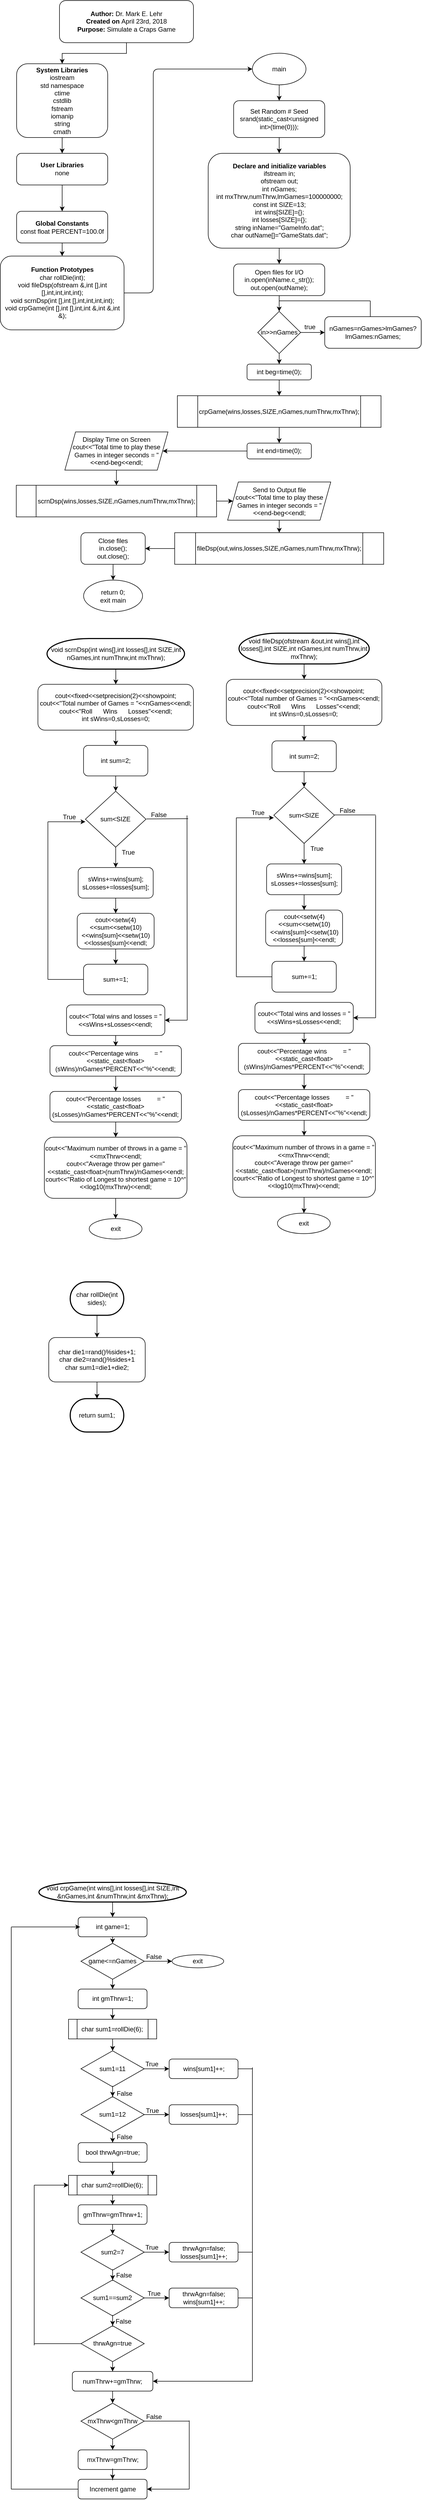 <mxfile version="14.5.3" type="device"><diagram id="C5RBs43oDa-KdzZeNtuy" name="Page-1"><mxGraphModel dx="1278" dy="580" grid="1" gridSize="10" guides="1" tooltips="1" connect="1" arrows="1" fold="1" page="1" pageScale="1" pageWidth="827" pageHeight="1169" math="0" shadow="0"><root><mxCell id="WIyWlLk6GJQsqaUBKTNV-0"/><mxCell id="WIyWlLk6GJQsqaUBKTNV-1" parent="WIyWlLk6GJQsqaUBKTNV-0"/><mxCell id="byQmDgRyTn9iCLRSrHQv-144" value="" style="group" vertex="1" connectable="0" parent="WIyWlLk6GJQsqaUBKTNV-1"><mxGeometry x="9.5" y="10" width="785.5" height="1140" as="geometry"/></mxCell><mxCell id="A4RTOoCLaP5nwwJ5r5Nx-14" value="&lt;b&gt;Author:&lt;/b&gt;&amp;nbsp;Dr. Mark E. Lehr&lt;br&gt;&lt;b&gt;Created on&lt;/b&gt;&amp;nbsp;April 23rd, 2018&lt;br&gt;&lt;b&gt;Purpose:&lt;/b&gt;&amp;nbsp;Simulate a Craps Game" style="rounded=1;whiteSpace=wrap;html=1;" parent="byQmDgRyTn9iCLRSrHQv-144" vertex="1"><mxGeometry x="110.5" width="250" height="78.621" as="geometry"/></mxCell><mxCell id="A4RTOoCLaP5nwwJ5r5Nx-15" value="&lt;b&gt;System Libraries&lt;/b&gt;&lt;br&gt;iostream&lt;br&gt;std namespace&lt;br&gt;ctime&lt;br&gt;cstdlib&lt;br&gt;fstream&lt;br&gt;iomanip&lt;br&gt;string&lt;br&gt;cmath" style="rounded=1;whiteSpace=wrap;html=1;" parent="byQmDgRyTn9iCLRSrHQv-144" vertex="1"><mxGeometry x="30.5" y="117.931" width="170" height="137.586" as="geometry"/></mxCell><mxCell id="A4RTOoCLaP5nwwJ5r5Nx-16" value="" style="edgeStyle=orthogonalEdgeStyle;rounded=0;orthogonalLoop=1;jettySize=auto;html=1;" parent="byQmDgRyTn9iCLRSrHQv-144" source="A4RTOoCLaP5nwwJ5r5Nx-14" target="A4RTOoCLaP5nwwJ5r5Nx-15" edge="1"><mxGeometry relative="1" as="geometry"/></mxCell><mxCell id="A4RTOoCLaP5nwwJ5r5Nx-18" value="&lt;b&gt;User Libraries&lt;/b&gt;&lt;br&gt;none" style="rounded=1;whiteSpace=wrap;html=1;" parent="byQmDgRyTn9iCLRSrHQv-144" vertex="1"><mxGeometry x="30.5" y="285" width="170" height="58.966" as="geometry"/></mxCell><mxCell id="A4RTOoCLaP5nwwJ5r5Nx-19" value="" style="edgeStyle=orthogonalEdgeStyle;rounded=0;orthogonalLoop=1;jettySize=auto;html=1;" parent="byQmDgRyTn9iCLRSrHQv-144" source="A4RTOoCLaP5nwwJ5r5Nx-15" target="A4RTOoCLaP5nwwJ5r5Nx-18" edge="1"><mxGeometry relative="1" as="geometry"/></mxCell><mxCell id="A4RTOoCLaP5nwwJ5r5Nx-20" value="&lt;b&gt;Global Constants&lt;/b&gt;&lt;br&gt;const float PERCENT=100.0f" style="rounded=1;whiteSpace=wrap;html=1;" parent="byQmDgRyTn9iCLRSrHQv-144" vertex="1"><mxGeometry x="30.5" y="393.103" width="170" height="58.966" as="geometry"/></mxCell><mxCell id="byQmDgRyTn9iCLRSrHQv-3" value="" style="edgeStyle=orthogonalEdgeStyle;rounded=0;orthogonalLoop=1;jettySize=auto;html=1;" edge="1" parent="byQmDgRyTn9iCLRSrHQv-144" source="A4RTOoCLaP5nwwJ5r5Nx-18" target="A4RTOoCLaP5nwwJ5r5Nx-20"><mxGeometry relative="1" as="geometry"/></mxCell><mxCell id="A4RTOoCLaP5nwwJ5r5Nx-22" value="&lt;b&gt;Function Prototypes&lt;/b&gt;&lt;br&gt;char rollDie(int);&lt;br&gt;void fileDsp(ofstream &amp;amp;,int [],int [],int,int,int,int);&lt;br&gt;void scrnDsp(int [],int [],int,int,int,int);&lt;br&gt;void crpGame(int [],int [],int,int &amp;amp;,int &amp;amp;,int &amp;amp;);" style="rounded=1;whiteSpace=wrap;html=1;" parent="byQmDgRyTn9iCLRSrHQv-144" vertex="1"><mxGeometry y="476.638" width="231" height="137.586" as="geometry"/></mxCell><mxCell id="A4RTOoCLaP5nwwJ5r5Nx-23" value="" style="edgeStyle=orthogonalEdgeStyle;rounded=0;orthogonalLoop=1;jettySize=auto;html=1;" parent="byQmDgRyTn9iCLRSrHQv-144" source="A4RTOoCLaP5nwwJ5r5Nx-20" target="A4RTOoCLaP5nwwJ5r5Nx-22" edge="1"><mxGeometry relative="1" as="geometry"/></mxCell><mxCell id="A4RTOoCLaP5nwwJ5r5Nx-24" value="main" style="ellipse;whiteSpace=wrap;html=1;" parent="byQmDgRyTn9iCLRSrHQv-144" vertex="1"><mxGeometry x="470.5" y="98.276" width="100" height="58.966" as="geometry"/></mxCell><mxCell id="A4RTOoCLaP5nwwJ5r5Nx-27" value="" style="edgeStyle=elbowEdgeStyle;elbow=horizontal;endArrow=classic;html=1;exitX=1;exitY=0.5;exitDx=0;exitDy=0;" parent="byQmDgRyTn9iCLRSrHQv-144" source="A4RTOoCLaP5nwwJ5r5Nx-22" edge="1"><mxGeometry width="50" height="50" relative="1" as="geometry"><mxPoint x="250.5" y="550.345" as="sourcePoint"/><mxPoint x="470.5" y="127.759" as="targetPoint"/><Array as="points"><mxPoint x="285.5" y="127.759"/></Array></mxGeometry></mxCell><mxCell id="A4RTOoCLaP5nwwJ5r5Nx-28" value="&lt;b&gt;Declare and initialize variables&lt;br&gt;&lt;/b&gt;ifstream in;&lt;br&gt;ofstream out;&lt;br&gt;int nGames;&lt;br&gt;int mxThrw,numThrw,lmGames=100000000;&lt;br&gt;const int SIZE=13;&lt;br&gt;int wins[SIZE]={};&lt;br&gt;int losses[SIZE]={};&lt;br&gt;string inName=&quot;GameInfo.dat&quot;;&lt;br&gt;char outName[]=&quot;GameStats.dat&quot;;" style="rounded=1;whiteSpace=wrap;html=1;" parent="byQmDgRyTn9iCLRSrHQv-144" vertex="1"><mxGeometry x="388" y="285" width="265" height="176.897" as="geometry"/></mxCell><mxCell id="byQmDgRyTn9iCLRSrHQv-2" value="" style="edgeStyle=orthogonalEdgeStyle;rounded=0;orthogonalLoop=1;jettySize=auto;html=1;" edge="1" parent="byQmDgRyTn9iCLRSrHQv-144" source="byQmDgRyTn9iCLRSrHQv-0" target="A4RTOoCLaP5nwwJ5r5Nx-28"><mxGeometry relative="1" as="geometry"/></mxCell><mxCell id="byQmDgRyTn9iCLRSrHQv-0" value="Set Random # Seed&lt;br&gt;srand(static_cast&amp;lt;unsigned int&amp;gt;(time(0)));" style="rounded=1;whiteSpace=wrap;html=1;" vertex="1" parent="byQmDgRyTn9iCLRSrHQv-144"><mxGeometry x="435.5" y="186.724" width="170" height="68.793" as="geometry"/></mxCell><mxCell id="byQmDgRyTn9iCLRSrHQv-1" value="" style="edgeStyle=orthogonalEdgeStyle;rounded=0;orthogonalLoop=1;jettySize=auto;html=1;" edge="1" parent="byQmDgRyTn9iCLRSrHQv-144" source="A4RTOoCLaP5nwwJ5r5Nx-24" target="byQmDgRyTn9iCLRSrHQv-0"><mxGeometry relative="1" as="geometry"/></mxCell><mxCell id="byQmDgRyTn9iCLRSrHQv-4" value="Open files for I/O&lt;br&gt;in.open(inName.c_str());&lt;br&gt;out.open(outName);" style="rounded=1;whiteSpace=wrap;html=1;" vertex="1" parent="byQmDgRyTn9iCLRSrHQv-144"><mxGeometry x="435.5" y="491.379" width="170" height="58.966" as="geometry"/></mxCell><mxCell id="byQmDgRyTn9iCLRSrHQv-5" value="" style="edgeStyle=orthogonalEdgeStyle;rounded=0;orthogonalLoop=1;jettySize=auto;html=1;" edge="1" parent="byQmDgRyTn9iCLRSrHQv-144" source="A4RTOoCLaP5nwwJ5r5Nx-28" target="byQmDgRyTn9iCLRSrHQv-4"><mxGeometry relative="1" as="geometry"/></mxCell><mxCell id="byQmDgRyTn9iCLRSrHQv-6" value="in&amp;gt;&amp;gt;nGames" style="rhombus;whiteSpace=wrap;html=1;" vertex="1" parent="byQmDgRyTn9iCLRSrHQv-144"><mxGeometry x="480.5" y="579.828" width="80" height="78.621" as="geometry"/></mxCell><mxCell id="byQmDgRyTn9iCLRSrHQv-11" value="" style="edgeStyle=orthogonalEdgeStyle;rounded=0;orthogonalLoop=1;jettySize=auto;html=1;entryX=0.5;entryY=0;entryDx=0;entryDy=0;" edge="1" parent="byQmDgRyTn9iCLRSrHQv-144" source="byQmDgRyTn9iCLRSrHQv-4" target="byQmDgRyTn9iCLRSrHQv-6"><mxGeometry relative="1" as="geometry"/></mxCell><mxCell id="byQmDgRyTn9iCLRSrHQv-7" value="nGames=nGames&amp;gt;lmGames?lmGames:nGames;" style="rounded=1;whiteSpace=wrap;html=1;" vertex="1" parent="byQmDgRyTn9iCLRSrHQv-144"><mxGeometry x="605.5" y="589.655" width="180" height="58.966" as="geometry"/></mxCell><mxCell id="byQmDgRyTn9iCLRSrHQv-8" value="" style="edgeStyle=orthogonalEdgeStyle;rounded=0;orthogonalLoop=1;jettySize=auto;html=1;" edge="1" parent="byQmDgRyTn9iCLRSrHQv-144" source="byQmDgRyTn9iCLRSrHQv-6" target="byQmDgRyTn9iCLRSrHQv-7"><mxGeometry relative="1" as="geometry"/></mxCell><mxCell id="byQmDgRyTn9iCLRSrHQv-9" value="true" style="text;html=1;align=center;verticalAlign=middle;resizable=0;points=[];autosize=1;" vertex="1" parent="byQmDgRyTn9iCLRSrHQv-144"><mxGeometry x="557.5" y="599.483" width="40" height="20" as="geometry"/></mxCell><mxCell id="byQmDgRyTn9iCLRSrHQv-17" value="" style="endArrow=none;html=1;" edge="1" parent="byQmDgRyTn9iCLRSrHQv-144"><mxGeometry width="50" height="50" relative="1" as="geometry"><mxPoint x="690.5" y="589.655" as="sourcePoint"/><mxPoint x="690.5" y="560.172" as="targetPoint"/></mxGeometry></mxCell><mxCell id="byQmDgRyTn9iCLRSrHQv-18" value="" style="endArrow=none;html=1;" edge="1" parent="byQmDgRyTn9iCLRSrHQv-144"><mxGeometry width="50" height="50" relative="1" as="geometry"><mxPoint x="520.5" y="560.172" as="sourcePoint"/><mxPoint x="690.5" y="560.172" as="targetPoint"/></mxGeometry></mxCell><mxCell id="byQmDgRyTn9iCLRSrHQv-19" value="int beg=time(0);" style="rounded=1;whiteSpace=wrap;html=1;" vertex="1" parent="byQmDgRyTn9iCLRSrHQv-144"><mxGeometry x="460.5" y="678.103" width="120" height="29.483" as="geometry"/></mxCell><mxCell id="byQmDgRyTn9iCLRSrHQv-20" value="" style="edgeStyle=orthogonalEdgeStyle;rounded=0;orthogonalLoop=1;jettySize=auto;html=1;" edge="1" parent="byQmDgRyTn9iCLRSrHQv-144" source="byQmDgRyTn9iCLRSrHQv-6" target="byQmDgRyTn9iCLRSrHQv-19"><mxGeometry relative="1" as="geometry"/></mxCell><mxCell id="byQmDgRyTn9iCLRSrHQv-21" value="crpGame(wins,losses,SIZE,nGames,numThrw,mxThrw);" style="shape=process;whiteSpace=wrap;html=1;backgroundOutline=1;" vertex="1" parent="byQmDgRyTn9iCLRSrHQv-144"><mxGeometry x="330.5" y="737.069" width="380" height="58.966" as="geometry"/></mxCell><mxCell id="byQmDgRyTn9iCLRSrHQv-22" value="" style="edgeStyle=orthogonalEdgeStyle;rounded=0;orthogonalLoop=1;jettySize=auto;html=1;" edge="1" parent="byQmDgRyTn9iCLRSrHQv-144" source="byQmDgRyTn9iCLRSrHQv-19" target="byQmDgRyTn9iCLRSrHQv-21"><mxGeometry relative="1" as="geometry"/></mxCell><mxCell id="byQmDgRyTn9iCLRSrHQv-23" value="int end=time(0);" style="rounded=1;whiteSpace=wrap;html=1;" vertex="1" parent="byQmDgRyTn9iCLRSrHQv-144"><mxGeometry x="460.5" y="825.517" width="120" height="29.483" as="geometry"/></mxCell><mxCell id="byQmDgRyTn9iCLRSrHQv-24" value="" style="edgeStyle=orthogonalEdgeStyle;rounded=0;orthogonalLoop=1;jettySize=auto;html=1;" edge="1" parent="byQmDgRyTn9iCLRSrHQv-144" source="byQmDgRyTn9iCLRSrHQv-21" target="byQmDgRyTn9iCLRSrHQv-23"><mxGeometry relative="1" as="geometry"/></mxCell><mxCell id="byQmDgRyTn9iCLRSrHQv-25" value="Display Time on Screen&lt;br&gt;cout&amp;lt;&amp;lt;&quot;Total time to play these Games in integer seconds = &quot;&amp;lt;&amp;lt;end-beg&amp;lt;&amp;lt;endl;" style="shape=parallelogram;perimeter=parallelogramPerimeter;whiteSpace=wrap;html=1;fixedSize=1;" vertex="1" parent="byQmDgRyTn9iCLRSrHQv-144"><mxGeometry x="120.5" y="804.634" width="192.5" height="71.25" as="geometry"/></mxCell><mxCell id="byQmDgRyTn9iCLRSrHQv-27" value="" style="edgeStyle=orthogonalEdgeStyle;rounded=0;orthogonalLoop=1;jettySize=auto;html=1;entryX=1;entryY=0.5;entryDx=0;entryDy=0;" edge="1" parent="byQmDgRyTn9iCLRSrHQv-144" source="byQmDgRyTn9iCLRSrHQv-23" target="byQmDgRyTn9iCLRSrHQv-25"><mxGeometry relative="1" as="geometry"><mxPoint x="380.5" y="840.259" as="targetPoint"/></mxGeometry></mxCell><mxCell id="byQmDgRyTn9iCLRSrHQv-28" value="scrnDsp(wins,losses,SIZE,nGames,numThrw,mxThrw);" style="shape=process;whiteSpace=wrap;html=1;backgroundOutline=1;" vertex="1" parent="byQmDgRyTn9iCLRSrHQv-144"><mxGeometry x="29.88" y="904.138" width="373.75" height="58.966" as="geometry"/></mxCell><mxCell id="byQmDgRyTn9iCLRSrHQv-29" value="" style="edgeStyle=orthogonalEdgeStyle;rounded=0;orthogonalLoop=1;jettySize=auto;html=1;" edge="1" parent="byQmDgRyTn9iCLRSrHQv-144" source="byQmDgRyTn9iCLRSrHQv-25" target="byQmDgRyTn9iCLRSrHQv-28"><mxGeometry relative="1" as="geometry"/></mxCell><mxCell id="byQmDgRyTn9iCLRSrHQv-30" value="Send to Output file&lt;br&gt;cout&amp;lt;&amp;lt;&quot;Total time to play these Games in integer seconds = &quot;&amp;lt;&amp;lt;end-beg&amp;lt;&amp;lt;endl;" style="shape=parallelogram;perimeter=parallelogramPerimeter;whiteSpace=wrap;html=1;fixedSize=1;" vertex="1" parent="byQmDgRyTn9iCLRSrHQv-144"><mxGeometry x="424.25" y="897.996" width="192.5" height="71.25" as="geometry"/></mxCell><mxCell id="byQmDgRyTn9iCLRSrHQv-31" value="" style="edgeStyle=orthogonalEdgeStyle;rounded=0;orthogonalLoop=1;jettySize=auto;html=1;" edge="1" parent="byQmDgRyTn9iCLRSrHQv-144" source="byQmDgRyTn9iCLRSrHQv-28" target="byQmDgRyTn9iCLRSrHQv-30"><mxGeometry relative="1" as="geometry"/></mxCell><mxCell id="byQmDgRyTn9iCLRSrHQv-32" value="fileDsp(out,wins,losses,SIZE,nGames,numThrw,mxThrw);" style="shape=process;whiteSpace=wrap;html=1;backgroundOutline=1;" vertex="1" parent="byQmDgRyTn9iCLRSrHQv-144"><mxGeometry x="325.5" y="992.586" width="390" height="58.966" as="geometry"/></mxCell><mxCell id="byQmDgRyTn9iCLRSrHQv-33" value="" style="edgeStyle=orthogonalEdgeStyle;rounded=0;orthogonalLoop=1;jettySize=auto;html=1;" edge="1" parent="byQmDgRyTn9iCLRSrHQv-144" source="byQmDgRyTn9iCLRSrHQv-30" target="byQmDgRyTn9iCLRSrHQv-32"><mxGeometry relative="1" as="geometry"/></mxCell><mxCell id="byQmDgRyTn9iCLRSrHQv-34" value="Close files&lt;br&gt;in.close();&lt;br&gt;out.close();" style="rounded=1;whiteSpace=wrap;html=1;" vertex="1" parent="byQmDgRyTn9iCLRSrHQv-144"><mxGeometry x="150.5" y="992.586" width="120" height="58.966" as="geometry"/></mxCell><mxCell id="byQmDgRyTn9iCLRSrHQv-35" value="" style="edgeStyle=orthogonalEdgeStyle;rounded=0;orthogonalLoop=1;jettySize=auto;html=1;" edge="1" parent="byQmDgRyTn9iCLRSrHQv-144" source="byQmDgRyTn9iCLRSrHQv-32" target="byQmDgRyTn9iCLRSrHQv-34"><mxGeometry relative="1" as="geometry"/></mxCell><mxCell id="byQmDgRyTn9iCLRSrHQv-36" value="return 0;&lt;br&gt;exit main" style="ellipse;whiteSpace=wrap;html=1;" vertex="1" parent="byQmDgRyTn9iCLRSrHQv-144"><mxGeometry x="155.5" y="1081.034" width="110" height="58.966" as="geometry"/></mxCell><mxCell id="byQmDgRyTn9iCLRSrHQv-37" value="" style="edgeStyle=orthogonalEdgeStyle;rounded=0;orthogonalLoop=1;jettySize=auto;html=1;" edge="1" parent="byQmDgRyTn9iCLRSrHQv-144" source="byQmDgRyTn9iCLRSrHQv-34" target="byQmDgRyTn9iCLRSrHQv-36"><mxGeometry relative="1" as="geometry"/></mxCell><mxCell id="byQmDgRyTn9iCLRSrHQv-219" value="" style="group" vertex="1" connectable="0" parent="WIyWlLk6GJQsqaUBKTNV-1"><mxGeometry x="431.38" y="1190" width="290.25" height="1120" as="geometry"/></mxCell><mxCell id="byQmDgRyTn9iCLRSrHQv-103" value="" style="group" vertex="1" connectable="0" parent="byQmDgRyTn9iCLRSrHQv-219"><mxGeometry width="290.25" height="1052.092" as="geometry"/></mxCell><mxCell id="byQmDgRyTn9iCLRSrHQv-104" value="void fileDsp(ofstream &amp;amp;out,int wins[],int losses[],int SIZE,int nGames,int numThrw,int mxThrw);" style="strokeWidth=2;html=1;shape=mxgraph.flowchart.terminator;whiteSpace=wrap;" vertex="1" parent="byQmDgRyTn9iCLRSrHQv-103"><mxGeometry x="23.62" width="243" height="57.387" as="geometry"/></mxCell><mxCell id="byQmDgRyTn9iCLRSrHQv-105" value="cout&amp;lt;&amp;lt;fixed&amp;lt;&amp;lt;setprecision(2)&amp;lt;&amp;lt;showpoint;&lt;br&gt;cout&amp;lt;&amp;lt;&quot;Total number of Games = &quot;&amp;lt;&amp;lt;nGames&amp;lt;&amp;lt;endl;&lt;br&gt;cout&amp;lt;&amp;lt;&quot;Roll&amp;nbsp; &amp;nbsp; &amp;nbsp; Wins&amp;nbsp; &amp;nbsp; &amp;nbsp; Losses&quot;&amp;lt;&amp;lt;endl;&lt;br&gt;int sWins=0,sLosses=0;" style="rounded=1;whiteSpace=wrap;html=1;" vertex="1" parent="byQmDgRyTn9iCLRSrHQv-103"><mxGeometry y="86.08" width="290.25" height="86.08" as="geometry"/></mxCell><mxCell id="byQmDgRyTn9iCLRSrHQv-106" value="" style="edgeStyle=orthogonalEdgeStyle;rounded=0;orthogonalLoop=1;jettySize=auto;html=1;" edge="1" parent="byQmDgRyTn9iCLRSrHQv-103" source="byQmDgRyTn9iCLRSrHQv-104" target="byQmDgRyTn9iCLRSrHQv-105"><mxGeometry relative="1" as="geometry"/></mxCell><mxCell id="byQmDgRyTn9iCLRSrHQv-107" value="int sum=2;" style="rounded=1;whiteSpace=wrap;html=1;" vertex="1" parent="byQmDgRyTn9iCLRSrHQv-103"><mxGeometry x="85.13" y="200.854" width="120" height="57.387" as="geometry"/></mxCell><mxCell id="byQmDgRyTn9iCLRSrHQv-108" value="" style="edgeStyle=orthogonalEdgeStyle;rounded=0;orthogonalLoop=1;jettySize=auto;html=1;" edge="1" parent="byQmDgRyTn9iCLRSrHQv-103" source="byQmDgRyTn9iCLRSrHQv-105" target="byQmDgRyTn9iCLRSrHQv-107"><mxGeometry relative="1" as="geometry"/></mxCell><mxCell id="byQmDgRyTn9iCLRSrHQv-109" value="sum&amp;lt;SIZE" style="rhombus;whiteSpace=wrap;html=1;" vertex="1" parent="byQmDgRyTn9iCLRSrHQv-103"><mxGeometry x="88.63" y="286.934" width="113" height="105.209" as="geometry"/></mxCell><mxCell id="byQmDgRyTn9iCLRSrHQv-110" value="" style="edgeStyle=orthogonalEdgeStyle;rounded=0;orthogonalLoop=1;jettySize=auto;html=1;" edge="1" parent="byQmDgRyTn9iCLRSrHQv-103" source="byQmDgRyTn9iCLRSrHQv-107" target="byQmDgRyTn9iCLRSrHQv-109"><mxGeometry relative="1" as="geometry"/></mxCell><mxCell id="byQmDgRyTn9iCLRSrHQv-111" value="sWins+=wins[sum];&lt;br&gt;sLosses+=losses[sum];" style="rounded=1;whiteSpace=wrap;html=1;" vertex="1" parent="byQmDgRyTn9iCLRSrHQv-103"><mxGeometry x="75.12" y="430.401" width="140" height="57.387" as="geometry"/></mxCell><mxCell id="byQmDgRyTn9iCLRSrHQv-112" value="" style="edgeStyle=orthogonalEdgeStyle;rounded=0;orthogonalLoop=1;jettySize=auto;html=1;" edge="1" parent="byQmDgRyTn9iCLRSrHQv-103" source="byQmDgRyTn9iCLRSrHQv-109" target="byQmDgRyTn9iCLRSrHQv-111"><mxGeometry relative="1" as="geometry"/></mxCell><mxCell id="byQmDgRyTn9iCLRSrHQv-113" value="True" style="text;html=1;align=center;verticalAlign=middle;resizable=0;points=[];autosize=1;" vertex="1" parent="byQmDgRyTn9iCLRSrHQv-103"><mxGeometry x="148.62" y="392.143" width="40" height="20" as="geometry"/></mxCell><mxCell id="byQmDgRyTn9iCLRSrHQv-114" value="cout&amp;lt;&amp;lt;setw(4)&amp;lt;&amp;lt;sum&amp;lt;&amp;lt;setw(10)&amp;lt;&amp;lt;wins[sum]&amp;lt;&amp;lt;setw(10)&amp;lt;&amp;lt;losses[sum]&amp;lt;&amp;lt;endl;" style="rounded=1;whiteSpace=wrap;html=1;" vertex="1" parent="byQmDgRyTn9iCLRSrHQv-103"><mxGeometry x="73.37" y="516.482" width="143.5" height="66.951" as="geometry"/></mxCell><mxCell id="byQmDgRyTn9iCLRSrHQv-115" value="" style="edgeStyle=orthogonalEdgeStyle;rounded=0;orthogonalLoop=1;jettySize=auto;html=1;" edge="1" parent="byQmDgRyTn9iCLRSrHQv-103" source="byQmDgRyTn9iCLRSrHQv-111" target="byQmDgRyTn9iCLRSrHQv-114"><mxGeometry relative="1" as="geometry"/></mxCell><mxCell id="byQmDgRyTn9iCLRSrHQv-116" value="sum+=1;" style="rounded=1;whiteSpace=wrap;html=1;" vertex="1" parent="byQmDgRyTn9iCLRSrHQv-103"><mxGeometry x="85.13" y="612.126" width="120" height="57.387" as="geometry"/></mxCell><mxCell id="byQmDgRyTn9iCLRSrHQv-117" value="" style="edgeStyle=orthogonalEdgeStyle;rounded=0;orthogonalLoop=1;jettySize=auto;html=1;" edge="1" parent="byQmDgRyTn9iCLRSrHQv-103" source="byQmDgRyTn9iCLRSrHQv-114" target="byQmDgRyTn9iCLRSrHQv-116"><mxGeometry relative="1" as="geometry"/></mxCell><mxCell id="byQmDgRyTn9iCLRSrHQv-118" value="" style="endArrow=none;html=1;" edge="1" parent="byQmDgRyTn9iCLRSrHQv-103"><mxGeometry width="50" height="50" relative="1" as="geometry"><mxPoint x="18.62" y="640.82" as="sourcePoint"/><mxPoint x="85.13" y="640.82" as="targetPoint"/></mxGeometry></mxCell><mxCell id="byQmDgRyTn9iCLRSrHQv-119" value="" style="endArrow=none;html=1;" edge="1" parent="byQmDgRyTn9iCLRSrHQv-103"><mxGeometry width="50" height="50" relative="1" as="geometry"><mxPoint x="18.62" y="640.82" as="sourcePoint"/><mxPoint x="18.62" y="344.321" as="targetPoint"/></mxGeometry></mxCell><mxCell id="byQmDgRyTn9iCLRSrHQv-120" value="" style="endArrow=classic;html=1;" edge="1" parent="byQmDgRyTn9iCLRSrHQv-103"><mxGeometry width="50" height="50" relative="1" as="geometry"><mxPoint x="18.62" y="344.321" as="sourcePoint"/><mxPoint x="88.62" y="344.321" as="targetPoint"/></mxGeometry></mxCell><mxCell id="byQmDgRyTn9iCLRSrHQv-121" value="True" style="text;html=1;align=center;verticalAlign=middle;resizable=0;points=[];autosize=1;" vertex="1" parent="byQmDgRyTn9iCLRSrHQv-103"><mxGeometry x="38.62" y="325.192" width="40" height="20" as="geometry"/></mxCell><mxCell id="byQmDgRyTn9iCLRSrHQv-122" value="cout&amp;lt;&amp;lt;&quot;Total wins and losses = &quot;&amp;lt;&amp;lt;sWins+sLosses&amp;lt;&amp;lt;endl;" style="rounded=1;whiteSpace=wrap;html=1;" vertex="1" parent="byQmDgRyTn9iCLRSrHQv-103"><mxGeometry x="53.38" y="688.642" width="183.49" height="57.387" as="geometry"/></mxCell><mxCell id="byQmDgRyTn9iCLRSrHQv-123" value="" style="endArrow=none;html=1;" edge="1" parent="byQmDgRyTn9iCLRSrHQv-103"><mxGeometry width="50" height="50" relative="1" as="geometry"><mxPoint x="278.62" y="339" as="sourcePoint"/><mxPoint x="201.63" y="339.041" as="targetPoint"/></mxGeometry></mxCell><mxCell id="byQmDgRyTn9iCLRSrHQv-124" value="" style="endArrow=none;html=1;" edge="1" parent="byQmDgRyTn9iCLRSrHQv-103"><mxGeometry width="50" height="50" relative="1" as="geometry"><mxPoint x="278.62" y="717.336" as="sourcePoint"/><mxPoint x="278.62" y="340" as="targetPoint"/></mxGeometry></mxCell><mxCell id="byQmDgRyTn9iCLRSrHQv-125" value="" style="endArrow=classic;html=1;entryX=1;entryY=0.5;entryDx=0;entryDy=0;" edge="1" parent="byQmDgRyTn9iCLRSrHQv-103" target="byQmDgRyTn9iCLRSrHQv-122"><mxGeometry width="50" height="50" relative="1" as="geometry"><mxPoint x="278.62" y="717.336" as="sourcePoint"/><mxPoint x="18.62" y="487.788" as="targetPoint"/></mxGeometry></mxCell><mxCell id="byQmDgRyTn9iCLRSrHQv-126" value="False" style="text;html=1;align=center;verticalAlign=middle;resizable=0;points=[];autosize=1;" vertex="1" parent="byQmDgRyTn9iCLRSrHQv-103"><mxGeometry x="205.13" y="321.192" width="40" height="20" as="geometry"/></mxCell><mxCell id="byQmDgRyTn9iCLRSrHQv-127" value="cout&amp;lt;&amp;lt;&quot;Percentage wins&amp;nbsp; &amp;nbsp; &amp;nbsp; &amp;nbsp; &amp;nbsp;= &quot;&amp;lt;&amp;lt;static_cast&amp;lt;float&amp;gt;(sWins)/nGames*PERCENT&amp;lt;&amp;lt;&quot;%&quot;&amp;lt;&amp;lt;endl;" style="rounded=1;whiteSpace=wrap;html=1;" vertex="1" parent="byQmDgRyTn9iCLRSrHQv-103"><mxGeometry x="22.5" y="765.158" width="245.25" height="57.387" as="geometry"/></mxCell><mxCell id="byQmDgRyTn9iCLRSrHQv-128" value="" style="edgeStyle=orthogonalEdgeStyle;rounded=0;orthogonalLoop=1;jettySize=auto;html=1;" edge="1" parent="byQmDgRyTn9iCLRSrHQv-103" source="byQmDgRyTn9iCLRSrHQv-122" target="byQmDgRyTn9iCLRSrHQv-127"><mxGeometry relative="1" as="geometry"/></mxCell><mxCell id="byQmDgRyTn9iCLRSrHQv-129" value="cout&amp;lt;&amp;lt;&quot;Percentage losses&amp;nbsp; &amp;nbsp; &amp;nbsp; &amp;nbsp; &amp;nbsp;= &quot;&amp;lt;&amp;lt;static_cast&amp;lt;float&amp;gt;(sLosses)/nGames*PERCENT&amp;lt;&amp;lt;&quot;%&quot;&amp;lt;&amp;lt;endl;" style="rounded=1;whiteSpace=wrap;html=1;" vertex="1" parent="byQmDgRyTn9iCLRSrHQv-103"><mxGeometry x="22.5" y="851.238" width="245.25" height="57.387" as="geometry"/></mxCell><mxCell id="byQmDgRyTn9iCLRSrHQv-130" value="" style="edgeStyle=orthogonalEdgeStyle;rounded=0;orthogonalLoop=1;jettySize=auto;html=1;" edge="1" parent="byQmDgRyTn9iCLRSrHQv-103" source="byQmDgRyTn9iCLRSrHQv-127" target="byQmDgRyTn9iCLRSrHQv-129"><mxGeometry relative="1" as="geometry"/></mxCell><mxCell id="byQmDgRyTn9iCLRSrHQv-131" value="cout&amp;lt;&amp;lt;&quot;Maximum number of throws in a game = &quot;&amp;lt;&amp;lt;mxThrw&amp;lt;&amp;lt;endl;&lt;br&gt;cout&amp;lt;&amp;lt;&quot;Average throw per game=&quot;&amp;lt;&amp;lt;static_cast&amp;lt;float&amp;gt;(numThrw)/nGames&amp;lt;&amp;lt;endl;&lt;br&gt;court&amp;lt;&amp;lt;&quot;Ratio of Longest to shortest game = 10^&quot;&amp;lt;&amp;lt;log10(mxThrw)&amp;lt;&amp;lt;endl;" style="rounded=1;whiteSpace=wrap;html=1;" vertex="1" parent="byQmDgRyTn9iCLRSrHQv-103"><mxGeometry x="12.06" y="937.319" width="266.12" height="114.774" as="geometry"/></mxCell><mxCell id="byQmDgRyTn9iCLRSrHQv-132" value="" style="edgeStyle=orthogonalEdgeStyle;rounded=0;orthogonalLoop=1;jettySize=auto;html=1;" edge="1" parent="byQmDgRyTn9iCLRSrHQv-103" source="byQmDgRyTn9iCLRSrHQv-129" target="byQmDgRyTn9iCLRSrHQv-131"><mxGeometry relative="1" as="geometry"/></mxCell><mxCell id="byQmDgRyTn9iCLRSrHQv-137" value="exit" style="ellipse;whiteSpace=wrap;html=1;" vertex="1" parent="byQmDgRyTn9iCLRSrHQv-219"><mxGeometry x="95.38" y="1081.742" width="98.49" height="38.258" as="geometry"/></mxCell><mxCell id="byQmDgRyTn9iCLRSrHQv-140" value="" style="edgeStyle=orthogonalEdgeStyle;rounded=0;orthogonalLoop=1;jettySize=auto;html=1;" edge="1" parent="byQmDgRyTn9iCLRSrHQv-219" source="byQmDgRyTn9iCLRSrHQv-131" target="byQmDgRyTn9iCLRSrHQv-137"><mxGeometry as="geometry"/></mxCell><mxCell id="byQmDgRyTn9iCLRSrHQv-220" value="" style="group" vertex="1" connectable="0" parent="WIyWlLk6GJQsqaUBKTNV-1"><mxGeometry x="100" y="2400" width="180" height="280" as="geometry"/></mxCell><mxCell id="byQmDgRyTn9iCLRSrHQv-221" value="char rollDie(int sides);" style="strokeWidth=2;html=1;shape=mxgraph.flowchart.terminator;whiteSpace=wrap;" vertex="1" parent="byQmDgRyTn9iCLRSrHQv-220"><mxGeometry x="40" width="100" height="62.222" as="geometry"/></mxCell><mxCell id="byQmDgRyTn9iCLRSrHQv-222" value="char die1=rand()%sides+1;&lt;br&gt;char die2=rand()%sides+1&lt;br&gt;char sum1=die1+die2;" style="rounded=1;whiteSpace=wrap;html=1;" vertex="1" parent="byQmDgRyTn9iCLRSrHQv-220"><mxGeometry y="103.704" width="180" height="82.963" as="geometry"/></mxCell><mxCell id="byQmDgRyTn9iCLRSrHQv-223" value="" style="edgeStyle=orthogonalEdgeStyle;rounded=0;orthogonalLoop=1;jettySize=auto;html=1;" edge="1" parent="byQmDgRyTn9iCLRSrHQv-220" source="byQmDgRyTn9iCLRSrHQv-221" target="byQmDgRyTn9iCLRSrHQv-222"><mxGeometry relative="1" as="geometry"/></mxCell><mxCell id="byQmDgRyTn9iCLRSrHQv-224" value="return sum1;" style="strokeWidth=2;html=1;shape=mxgraph.flowchart.terminator;whiteSpace=wrap;" vertex="1" parent="byQmDgRyTn9iCLRSrHQv-220"><mxGeometry x="40" y="217.778" width="100" height="62.222" as="geometry"/></mxCell><mxCell id="byQmDgRyTn9iCLRSrHQv-225" value="" style="edgeStyle=orthogonalEdgeStyle;rounded=0;orthogonalLoop=1;jettySize=auto;html=1;" edge="1" parent="byQmDgRyTn9iCLRSrHQv-220" source="byQmDgRyTn9iCLRSrHQv-222" target="byQmDgRyTn9iCLRSrHQv-224"><mxGeometry relative="1" as="geometry"/></mxCell><mxCell id="byQmDgRyTn9iCLRSrHQv-228" value="" style="group" vertex="1" connectable="0" parent="WIyWlLk6GJQsqaUBKTNV-1"><mxGeometry x="79.75" y="1200" width="290.25" height="1120" as="geometry"/></mxCell><mxCell id="byQmDgRyTn9iCLRSrHQv-102" value="" style="group" vertex="1" connectable="0" parent="byQmDgRyTn9iCLRSrHQv-228"><mxGeometry width="290.25" height="1044.068" as="geometry"/></mxCell><mxCell id="byQmDgRyTn9iCLRSrHQv-44" value="void scrnDsp(int wins[],int losses[],int SIZE,int nGames,int numThrw,int mxThrw);" style="strokeWidth=2;html=1;shape=mxgraph.flowchart.terminator;whiteSpace=wrap;" vertex="1" parent="byQmDgRyTn9iCLRSrHQv-102"><mxGeometry x="17" width="256.62" height="56.949" as="geometry"/></mxCell><mxCell id="byQmDgRyTn9iCLRSrHQv-45" value="cout&amp;lt;&amp;lt;fixed&amp;lt;&amp;lt;setprecision(2)&amp;lt;&amp;lt;showpoint;&lt;br&gt;cout&amp;lt;&amp;lt;&quot;Total number of Games = &quot;&amp;lt;&amp;lt;nGames&amp;lt;&amp;lt;endl;&lt;br&gt;cout&amp;lt;&amp;lt;&quot;Roll&amp;nbsp; &amp;nbsp; &amp;nbsp; Wins&amp;nbsp; &amp;nbsp; &amp;nbsp; Losses&quot;&amp;lt;&amp;lt;endl;&lt;br&gt;int sWins=0,sLosses=0;" style="rounded=1;whiteSpace=wrap;html=1;" vertex="1" parent="byQmDgRyTn9iCLRSrHQv-102"><mxGeometry y="85.424" width="290.25" height="85.424" as="geometry"/></mxCell><mxCell id="byQmDgRyTn9iCLRSrHQv-48" value="" style="edgeStyle=orthogonalEdgeStyle;rounded=0;orthogonalLoop=1;jettySize=auto;html=1;" edge="1" parent="byQmDgRyTn9iCLRSrHQv-102" source="byQmDgRyTn9iCLRSrHQv-44" target="byQmDgRyTn9iCLRSrHQv-45"><mxGeometry relative="1" as="geometry"/></mxCell><mxCell id="byQmDgRyTn9iCLRSrHQv-46" value="int sum=2;" style="rounded=1;whiteSpace=wrap;html=1;" vertex="1" parent="byQmDgRyTn9iCLRSrHQv-102"><mxGeometry x="85.13" y="199.322" width="120" height="56.949" as="geometry"/></mxCell><mxCell id="byQmDgRyTn9iCLRSrHQv-49" value="" style="edgeStyle=orthogonalEdgeStyle;rounded=0;orthogonalLoop=1;jettySize=auto;html=1;" edge="1" parent="byQmDgRyTn9iCLRSrHQv-102" source="byQmDgRyTn9iCLRSrHQv-45" target="byQmDgRyTn9iCLRSrHQv-46"><mxGeometry relative="1" as="geometry"/></mxCell><mxCell id="byQmDgRyTn9iCLRSrHQv-47" value="sum&amp;lt;SIZE" style="rhombus;whiteSpace=wrap;html=1;" vertex="1" parent="byQmDgRyTn9iCLRSrHQv-102"><mxGeometry x="88.63" y="284.746" width="113" height="104.407" as="geometry"/></mxCell><mxCell id="byQmDgRyTn9iCLRSrHQv-51" value="" style="edgeStyle=orthogonalEdgeStyle;rounded=0;orthogonalLoop=1;jettySize=auto;html=1;" edge="1" parent="byQmDgRyTn9iCLRSrHQv-102" source="byQmDgRyTn9iCLRSrHQv-46" target="byQmDgRyTn9iCLRSrHQv-47"><mxGeometry relative="1" as="geometry"/></mxCell><mxCell id="byQmDgRyTn9iCLRSrHQv-50" value="sWins+=wins[sum];&lt;br&gt;sLosses+=losses[sum];" style="rounded=1;whiteSpace=wrap;html=1;" vertex="1" parent="byQmDgRyTn9iCLRSrHQv-102"><mxGeometry x="75.12" y="427.119" width="140" height="56.949" as="geometry"/></mxCell><mxCell id="byQmDgRyTn9iCLRSrHQv-52" value="" style="edgeStyle=orthogonalEdgeStyle;rounded=0;orthogonalLoop=1;jettySize=auto;html=1;" edge="1" parent="byQmDgRyTn9iCLRSrHQv-102" source="byQmDgRyTn9iCLRSrHQv-47" target="byQmDgRyTn9iCLRSrHQv-50"><mxGeometry relative="1" as="geometry"/></mxCell><mxCell id="byQmDgRyTn9iCLRSrHQv-53" value="True" style="text;html=1;align=center;verticalAlign=middle;resizable=0;points=[];autosize=1;" vertex="1" parent="byQmDgRyTn9iCLRSrHQv-102"><mxGeometry x="148.62" y="389.153" width="40" height="20" as="geometry"/></mxCell><mxCell id="byQmDgRyTn9iCLRSrHQv-54" value="cout&amp;lt;&amp;lt;setw(4)&amp;lt;&amp;lt;sum&amp;lt;&amp;lt;setw(10)&amp;lt;&amp;lt;wins[sum]&amp;lt;&amp;lt;setw(10)&amp;lt;&amp;lt;losses[sum]&amp;lt;&amp;lt;endl;" style="rounded=1;whiteSpace=wrap;html=1;" vertex="1" parent="byQmDgRyTn9iCLRSrHQv-102"><mxGeometry x="73.37" y="512.542" width="143.5" height="66.441" as="geometry"/></mxCell><mxCell id="byQmDgRyTn9iCLRSrHQv-55" value="" style="edgeStyle=orthogonalEdgeStyle;rounded=0;orthogonalLoop=1;jettySize=auto;html=1;" edge="1" parent="byQmDgRyTn9iCLRSrHQv-102" source="byQmDgRyTn9iCLRSrHQv-50" target="byQmDgRyTn9iCLRSrHQv-54"><mxGeometry relative="1" as="geometry"/></mxCell><mxCell id="byQmDgRyTn9iCLRSrHQv-56" value="sum+=1;" style="rounded=1;whiteSpace=wrap;html=1;" vertex="1" parent="byQmDgRyTn9iCLRSrHQv-102"><mxGeometry x="85.13" y="607.458" width="120" height="56.949" as="geometry"/></mxCell><mxCell id="byQmDgRyTn9iCLRSrHQv-57" value="" style="edgeStyle=orthogonalEdgeStyle;rounded=0;orthogonalLoop=1;jettySize=auto;html=1;" edge="1" parent="byQmDgRyTn9iCLRSrHQv-102" source="byQmDgRyTn9iCLRSrHQv-54" target="byQmDgRyTn9iCLRSrHQv-56"><mxGeometry relative="1" as="geometry"/></mxCell><mxCell id="byQmDgRyTn9iCLRSrHQv-58" value="" style="endArrow=none;html=1;" edge="1" parent="byQmDgRyTn9iCLRSrHQv-102"><mxGeometry width="50" height="50" relative="1" as="geometry"><mxPoint x="18.62" y="635.932" as="sourcePoint"/><mxPoint x="85.13" y="635.932" as="targetPoint"/></mxGeometry></mxCell><mxCell id="byQmDgRyTn9iCLRSrHQv-59" value="" style="endArrow=none;html=1;" edge="1" parent="byQmDgRyTn9iCLRSrHQv-102"><mxGeometry width="50" height="50" relative="1" as="geometry"><mxPoint x="18.62" y="635.932" as="sourcePoint"/><mxPoint x="18.62" y="341.695" as="targetPoint"/></mxGeometry></mxCell><mxCell id="byQmDgRyTn9iCLRSrHQv-60" value="" style="endArrow=classic;html=1;" edge="1" parent="byQmDgRyTn9iCLRSrHQv-102"><mxGeometry width="50" height="50" relative="1" as="geometry"><mxPoint x="18.62" y="341.695" as="sourcePoint"/><mxPoint x="88.62" y="341.695" as="targetPoint"/></mxGeometry></mxCell><mxCell id="byQmDgRyTn9iCLRSrHQv-61" value="True" style="text;html=1;align=center;verticalAlign=middle;resizable=0;points=[];autosize=1;" vertex="1" parent="byQmDgRyTn9iCLRSrHQv-102"><mxGeometry x="38.62" y="322.712" width="40" height="20" as="geometry"/></mxCell><mxCell id="byQmDgRyTn9iCLRSrHQv-62" value="cout&amp;lt;&amp;lt;&quot;Total wins and losses = &quot;&amp;lt;&amp;lt;sWins+sLosses&amp;lt;&amp;lt;endl;" style="rounded=1;whiteSpace=wrap;html=1;" vertex="1" parent="byQmDgRyTn9iCLRSrHQv-102"><mxGeometry x="53.38" y="683.39" width="183.49" height="56.949" as="geometry"/></mxCell><mxCell id="byQmDgRyTn9iCLRSrHQv-63" value="" style="endArrow=none;html=1;" edge="1" parent="byQmDgRyTn9iCLRSrHQv-102"><mxGeometry width="50" height="50" relative="1" as="geometry"><mxPoint x="280.25" y="336" as="sourcePoint"/><mxPoint x="202.62" y="336.445" as="targetPoint"/></mxGeometry></mxCell><mxCell id="byQmDgRyTn9iCLRSrHQv-64" value="" style="endArrow=none;html=1;" edge="1" parent="byQmDgRyTn9iCLRSrHQv-102"><mxGeometry width="50" height="50" relative="1" as="geometry"><mxPoint x="278.62" y="711.864" as="sourcePoint"/><mxPoint x="278.25" y="330" as="targetPoint"/></mxGeometry></mxCell><mxCell id="byQmDgRyTn9iCLRSrHQv-66" value="" style="endArrow=classic;html=1;entryX=1;entryY=0.5;entryDx=0;entryDy=0;" edge="1" parent="byQmDgRyTn9iCLRSrHQv-102" target="byQmDgRyTn9iCLRSrHQv-62"><mxGeometry width="50" height="50" relative="1" as="geometry"><mxPoint x="278.62" y="711.864" as="sourcePoint"/><mxPoint x="18.62" y="484.068" as="targetPoint"/></mxGeometry></mxCell><mxCell id="byQmDgRyTn9iCLRSrHQv-67" value="False" style="text;html=1;align=center;verticalAlign=middle;resizable=0;points=[];autosize=1;" vertex="1" parent="byQmDgRyTn9iCLRSrHQv-102"><mxGeometry x="205.13" y="318.712" width="40" height="20" as="geometry"/></mxCell><mxCell id="byQmDgRyTn9iCLRSrHQv-68" value="cout&amp;lt;&amp;lt;&quot;Percentage wins&amp;nbsp; &amp;nbsp; &amp;nbsp; &amp;nbsp; &amp;nbsp;= &quot;&amp;lt;&amp;lt;static_cast&amp;lt;float&amp;gt;(sWins)/nGames*PERCENT&amp;lt;&amp;lt;&quot;%&quot;&amp;lt;&amp;lt;endl;" style="rounded=1;whiteSpace=wrap;html=1;" vertex="1" parent="byQmDgRyTn9iCLRSrHQv-102"><mxGeometry x="22.5" y="759.322" width="245.25" height="56.949" as="geometry"/></mxCell><mxCell id="byQmDgRyTn9iCLRSrHQv-69" value="" style="edgeStyle=orthogonalEdgeStyle;rounded=0;orthogonalLoop=1;jettySize=auto;html=1;" edge="1" parent="byQmDgRyTn9iCLRSrHQv-102" source="byQmDgRyTn9iCLRSrHQv-62" target="byQmDgRyTn9iCLRSrHQv-68"><mxGeometry relative="1" as="geometry"/></mxCell><mxCell id="byQmDgRyTn9iCLRSrHQv-70" value="cout&amp;lt;&amp;lt;&quot;Percentage losses&amp;nbsp; &amp;nbsp; &amp;nbsp; &amp;nbsp; &amp;nbsp;= &quot;&amp;lt;&amp;lt;static_cast&amp;lt;float&amp;gt;(sLosses)/nGames*PERCENT&amp;lt;&amp;lt;&quot;%&quot;&amp;lt;&amp;lt;endl;" style="rounded=1;whiteSpace=wrap;html=1;" vertex="1" parent="byQmDgRyTn9iCLRSrHQv-102"><mxGeometry x="22.5" y="844.746" width="245.25" height="56.949" as="geometry"/></mxCell><mxCell id="byQmDgRyTn9iCLRSrHQv-71" value="" style="edgeStyle=orthogonalEdgeStyle;rounded=0;orthogonalLoop=1;jettySize=auto;html=1;" edge="1" parent="byQmDgRyTn9iCLRSrHQv-102" source="byQmDgRyTn9iCLRSrHQv-68" target="byQmDgRyTn9iCLRSrHQv-70"><mxGeometry relative="1" as="geometry"/></mxCell><mxCell id="byQmDgRyTn9iCLRSrHQv-72" value="cout&amp;lt;&amp;lt;&quot;Maximum number of throws in a game = &quot;&amp;lt;&amp;lt;mxThrw&amp;lt;&amp;lt;endl;&lt;br&gt;cout&amp;lt;&amp;lt;&quot;Average throw per game=&quot;&amp;lt;&amp;lt;static_cast&amp;lt;float&amp;gt;(numThrw)/nGames&amp;lt;&amp;lt;endl;&lt;br&gt;court&amp;lt;&amp;lt;&quot;Ratio of Longest to shortest game = 10^&quot;&amp;lt;&amp;lt;log10(mxThrw)&amp;lt;&amp;lt;endl;" style="rounded=1;whiteSpace=wrap;html=1;" vertex="1" parent="byQmDgRyTn9iCLRSrHQv-102"><mxGeometry x="12.06" y="930.169" width="266.12" height="113.898" as="geometry"/></mxCell><mxCell id="byQmDgRyTn9iCLRSrHQv-73" value="" style="edgeStyle=orthogonalEdgeStyle;rounded=0;orthogonalLoop=1;jettySize=auto;html=1;" edge="1" parent="byQmDgRyTn9iCLRSrHQv-102" source="byQmDgRyTn9iCLRSrHQv-70" target="byQmDgRyTn9iCLRSrHQv-72"><mxGeometry relative="1" as="geometry"/></mxCell><mxCell id="byQmDgRyTn9iCLRSrHQv-138" value="exit" style="ellipse;whiteSpace=wrap;html=1;" vertex="1" parent="byQmDgRyTn9iCLRSrHQv-228"><mxGeometry x="95.76" y="1082.034" width="98.49" height="37.966" as="geometry"/></mxCell><mxCell id="byQmDgRyTn9iCLRSrHQv-139" value="" style="edgeStyle=orthogonalEdgeStyle;rounded=0;orthogonalLoop=1;jettySize=auto;html=1;" edge="1" parent="byQmDgRyTn9iCLRSrHQv-228" source="byQmDgRyTn9iCLRSrHQv-72" target="byQmDgRyTn9iCLRSrHQv-138"><mxGeometry as="geometry"/></mxCell><mxCell id="byQmDgRyTn9iCLRSrHQv-236" value="" style="group" vertex="1" connectable="0" parent="WIyWlLk6GJQsqaUBKTNV-1"><mxGeometry x="30" y="3520" width="450.0" height="1150" as="geometry"/></mxCell><mxCell id="byQmDgRyTn9iCLRSrHQv-145" value="void crpGame(int wins[],int losses[],int SIZE,int &amp;amp;nGames,int &amp;amp;numThrw,int &amp;amp;mxThrw);" style="strokeWidth=2;html=1;shape=mxgraph.flowchart.terminator;whiteSpace=wrap;container=0;" vertex="1" parent="byQmDgRyTn9iCLRSrHQv-236"><mxGeometry x="51.643" width="274.95" height="36.578" as="geometry"/></mxCell><mxCell id="byQmDgRyTn9iCLRSrHQv-146" value="int game=1;" style="rounded=1;whiteSpace=wrap;html=1;container=0;" vertex="1" parent="byQmDgRyTn9iCLRSrHQv-236"><mxGeometry x="124.832" y="64.866" width="128.571" height="36.578" as="geometry"/></mxCell><mxCell id="byQmDgRyTn9iCLRSrHQv-147" value="" style="edgeStyle=orthogonalEdgeStyle;rounded=0;orthogonalLoop=1;jettySize=auto;html=1;" edge="1" parent="byQmDgRyTn9iCLRSrHQv-236" source="byQmDgRyTn9iCLRSrHQv-145" target="byQmDgRyTn9iCLRSrHQv-146"><mxGeometry y="10" as="geometry"/></mxCell><mxCell id="byQmDgRyTn9iCLRSrHQv-156" value="" style="edgeStyle=orthogonalEdgeStyle;rounded=0;orthogonalLoop=1;jettySize=auto;html=1;" edge="1" parent="byQmDgRyTn9iCLRSrHQv-236" source="byQmDgRyTn9iCLRSrHQv-148"><mxGeometry y="10" as="geometry"><mxPoint x="300" y="147.166" as="targetPoint"/></mxGeometry></mxCell><mxCell id="byQmDgRyTn9iCLRSrHQv-148" value="game&amp;lt;=nGames" style="rhombus;whiteSpace=wrap;html=1;container=0;" vertex="1" parent="byQmDgRyTn9iCLRSrHQv-236"><mxGeometry x="130.061" y="113.636" width="118.114" height="67.059" as="geometry"/></mxCell><mxCell id="byQmDgRyTn9iCLRSrHQv-150" value="int gmThrw=1;" style="rounded=1;whiteSpace=wrap;html=1;container=0;" vertex="1" parent="byQmDgRyTn9iCLRSrHQv-236"><mxGeometry x="124.832" y="198.984" width="128.571" height="36.578" as="geometry"/></mxCell><mxCell id="byQmDgRyTn9iCLRSrHQv-151" value="char sum1=rollDie(6);" style="shape=process;whiteSpace=wrap;html=1;backgroundOutline=1;container=0;" vertex="1" parent="byQmDgRyTn9iCLRSrHQv-236"><mxGeometry x="106.886" y="255.374" width="164.454" height="36.578" as="geometry"/></mxCell><mxCell id="byQmDgRyTn9iCLRSrHQv-154" value="" style="edgeStyle=orthogonalEdgeStyle;rounded=0;orthogonalLoop=1;jettySize=auto;html=1;" edge="1" parent="byQmDgRyTn9iCLRSrHQv-236" source="byQmDgRyTn9iCLRSrHQv-150" target="byQmDgRyTn9iCLRSrHQv-151"><mxGeometry y="10" as="geometry"/></mxCell><mxCell id="byQmDgRyTn9iCLRSrHQv-155" value="exit" style="ellipse;whiteSpace=wrap;html=1;container=0;" vertex="1" parent="byQmDgRyTn9iCLRSrHQv-236"><mxGeometry x="300" y="134.973" width="96.429" height="24.385" as="geometry"/></mxCell><mxCell id="byQmDgRyTn9iCLRSrHQv-157" value="False" style="text;html=1;align=center;verticalAlign=middle;resizable=0;points=[];autosize=1;container=0;" vertex="1" parent="byQmDgRyTn9iCLRSrHQv-236"><mxGeometry x="246.429" y="128.973" width="40" height="20" as="geometry"/></mxCell><mxCell id="byQmDgRyTn9iCLRSrHQv-158" value="sum1=11" style="rhombus;whiteSpace=wrap;html=1;container=0;" vertex="1" parent="byQmDgRyTn9iCLRSrHQv-236"><mxGeometry x="130.061" y="314.203" width="118.114" height="67.059" as="geometry"/></mxCell><mxCell id="byQmDgRyTn9iCLRSrHQv-160" value="" style="edgeStyle=orthogonalEdgeStyle;rounded=0;orthogonalLoop=1;jettySize=auto;html=1;" edge="1" parent="byQmDgRyTn9iCLRSrHQv-236" source="byQmDgRyTn9iCLRSrHQv-151" target="byQmDgRyTn9iCLRSrHQv-158"><mxGeometry y="10" as="geometry"/></mxCell><mxCell id="byQmDgRyTn9iCLRSrHQv-159" value="sum1=12" style="rhombus;whiteSpace=wrap;html=1;container=0;" vertex="1" parent="byQmDgRyTn9iCLRSrHQv-236"><mxGeometry x="130.061" y="399.551" width="118.114" height="67.059" as="geometry"/></mxCell><mxCell id="byQmDgRyTn9iCLRSrHQv-161" value="" style="edgeStyle=orthogonalEdgeStyle;rounded=0;orthogonalLoop=1;jettySize=auto;html=1;" edge="1" parent="byQmDgRyTn9iCLRSrHQv-236" source="byQmDgRyTn9iCLRSrHQv-158" target="byQmDgRyTn9iCLRSrHQv-159"><mxGeometry y="10" as="geometry"/></mxCell><mxCell id="byQmDgRyTn9iCLRSrHQv-162" value="False" style="text;html=1;align=center;verticalAlign=middle;resizable=0;points=[];autosize=1;container=0;" vertex="1" parent="byQmDgRyTn9iCLRSrHQv-236"><mxGeometry x="190.714" y="383.701" width="40" height="20" as="geometry"/></mxCell><mxCell id="byQmDgRyTn9iCLRSrHQv-163" value="wins[sum1]++;" style="rounded=1;whiteSpace=wrap;html=1;container=0;" vertex="1" parent="byQmDgRyTn9iCLRSrHQv-236"><mxGeometry x="294.643" y="329.444" width="128.571" height="36.578" as="geometry"/></mxCell><mxCell id="byQmDgRyTn9iCLRSrHQv-165" value="" style="edgeStyle=orthogonalEdgeStyle;rounded=0;orthogonalLoop=1;jettySize=auto;html=1;" edge="1" parent="byQmDgRyTn9iCLRSrHQv-236" source="byQmDgRyTn9iCLRSrHQv-158" target="byQmDgRyTn9iCLRSrHQv-163"><mxGeometry y="10" as="geometry"/></mxCell><mxCell id="byQmDgRyTn9iCLRSrHQv-164" value="losses[sum1]++;" style="rounded=1;whiteSpace=wrap;html=1;container=0;" vertex="1" parent="byQmDgRyTn9iCLRSrHQv-236"><mxGeometry x="294.643" y="414.791" width="128.571" height="36.578" as="geometry"/></mxCell><mxCell id="byQmDgRyTn9iCLRSrHQv-166" value="" style="edgeStyle=orthogonalEdgeStyle;rounded=0;orthogonalLoop=1;jettySize=auto;html=1;" edge="1" parent="byQmDgRyTn9iCLRSrHQv-236" source="byQmDgRyTn9iCLRSrHQv-159" target="byQmDgRyTn9iCLRSrHQv-164"><mxGeometry y="10" as="geometry"/></mxCell><mxCell id="byQmDgRyTn9iCLRSrHQv-167" value="True" style="text;html=1;align=center;verticalAlign=middle;resizable=0;points=[];autosize=1;container=0;" vertex="1" parent="byQmDgRyTn9iCLRSrHQv-236"><mxGeometry x="243.143" y="415.668" width="40" height="20" as="geometry"/></mxCell><mxCell id="byQmDgRyTn9iCLRSrHQv-168" value="True" style="text;html=1;align=center;verticalAlign=middle;resizable=0;points=[];autosize=1;container=0;" vertex="1" parent="byQmDgRyTn9iCLRSrHQv-236"><mxGeometry x="242.143" y="328.93" width="40" height="20" as="geometry"/></mxCell><mxCell id="byQmDgRyTn9iCLRSrHQv-169" value="bool thrwAgn=true;" style="rounded=1;whiteSpace=wrap;html=1;container=0;" vertex="1" parent="byQmDgRyTn9iCLRSrHQv-236"><mxGeometry x="124.832" y="485.508" width="128.571" height="36.578" as="geometry"/></mxCell><mxCell id="byQmDgRyTn9iCLRSrHQv-171" value="False" style="text;html=1;align=center;verticalAlign=middle;resizable=0;points=[];autosize=1;container=0;" vertex="1" parent="byQmDgRyTn9iCLRSrHQv-236"><mxGeometry x="190.713" y="464.509" width="40" height="20" as="geometry"/></mxCell><mxCell id="byQmDgRyTn9iCLRSrHQv-172" value="char sum2=rollDie(6);" style="shape=process;whiteSpace=wrap;html=1;backgroundOutline=1;container=0;" vertex="1" parent="byQmDgRyTn9iCLRSrHQv-236"><mxGeometry x="106.886" y="546.471" width="164.454" height="36.578" as="geometry"/></mxCell><mxCell id="byQmDgRyTn9iCLRSrHQv-173" value="" style="edgeStyle=orthogonalEdgeStyle;rounded=0;orthogonalLoop=1;jettySize=auto;html=1;" edge="1" parent="byQmDgRyTn9iCLRSrHQv-236" source="byQmDgRyTn9iCLRSrHQv-169" target="byQmDgRyTn9iCLRSrHQv-172"><mxGeometry y="10" as="geometry"/></mxCell><mxCell id="byQmDgRyTn9iCLRSrHQv-174" value="gmThrw=gmThrw+1;" style="rounded=1;whiteSpace=wrap;html=1;container=0;" vertex="1" parent="byQmDgRyTn9iCLRSrHQv-236"><mxGeometry x="124.832" y="601.337" width="128.571" height="36.578" as="geometry"/></mxCell><mxCell id="byQmDgRyTn9iCLRSrHQv-176" value="sum2=7" style="rhombus;whiteSpace=wrap;html=1;container=0;" vertex="1" parent="byQmDgRyTn9iCLRSrHQv-236"><mxGeometry x="130.061" y="656.203" width="118.114" height="67.059" as="geometry"/></mxCell><mxCell id="byQmDgRyTn9iCLRSrHQv-178" value="sum1==sum2" style="rhombus;whiteSpace=wrap;html=1;container=0;" vertex="1" parent="byQmDgRyTn9iCLRSrHQv-236"><mxGeometry x="130.061" y="741.551" width="118.114" height="67.059" as="geometry"/></mxCell><mxCell id="byQmDgRyTn9iCLRSrHQv-179" value="" style="edgeStyle=orthogonalEdgeStyle;rounded=0;orthogonalLoop=1;jettySize=auto;html=1;" edge="1" parent="byQmDgRyTn9iCLRSrHQv-236" source="byQmDgRyTn9iCLRSrHQv-176" target="byQmDgRyTn9iCLRSrHQv-178"><mxGeometry y="10" as="geometry"/></mxCell><mxCell id="byQmDgRyTn9iCLRSrHQv-180" value="False" style="text;html=1;align=center;verticalAlign=middle;resizable=0;points=[];autosize=1;container=0;" vertex="1" parent="byQmDgRyTn9iCLRSrHQv-236"><mxGeometry x="189.643" y="723.262" width="40" height="20" as="geometry"/></mxCell><mxCell id="byQmDgRyTn9iCLRSrHQv-181" value="thrwAgn=false;&lt;br&gt;losses[sum1]++;" style="rounded=1;whiteSpace=wrap;html=1;container=0;" vertex="1" parent="byQmDgRyTn9iCLRSrHQv-236"><mxGeometry x="294.643" y="671.444" width="128.571" height="36.578" as="geometry"/></mxCell><mxCell id="byQmDgRyTn9iCLRSrHQv-182" value="" style="edgeStyle=orthogonalEdgeStyle;rounded=0;orthogonalLoop=1;jettySize=auto;html=1;" edge="1" parent="byQmDgRyTn9iCLRSrHQv-236" source="byQmDgRyTn9iCLRSrHQv-176" target="byQmDgRyTn9iCLRSrHQv-181"><mxGeometry y="10" as="geometry"/></mxCell><mxCell id="byQmDgRyTn9iCLRSrHQv-183" value="True" style="text;html=1;align=center;verticalAlign=middle;resizable=0;points=[];autosize=1;container=0;" vertex="1" parent="byQmDgRyTn9iCLRSrHQv-236"><mxGeometry x="242.143" y="670.93" width="40" height="20" as="geometry"/></mxCell><mxCell id="byQmDgRyTn9iCLRSrHQv-184" value="thrwAgn=false;&lt;br&gt;wins[sum1]++;" style="rounded=1;whiteSpace=wrap;html=1;container=0;" vertex="1" parent="byQmDgRyTn9iCLRSrHQv-236"><mxGeometry x="294.643" y="756.791" width="128.571" height="36.578" as="geometry"/></mxCell><mxCell id="byQmDgRyTn9iCLRSrHQv-185" value="" style="edgeStyle=orthogonalEdgeStyle;rounded=0;orthogonalLoop=1;jettySize=auto;html=1;" edge="1" parent="byQmDgRyTn9iCLRSrHQv-236" source="byQmDgRyTn9iCLRSrHQv-178" target="byQmDgRyTn9iCLRSrHQv-184"><mxGeometry y="10" as="geometry"/></mxCell><mxCell id="byQmDgRyTn9iCLRSrHQv-186" value="True" style="text;html=1;align=center;verticalAlign=middle;resizable=0;points=[];autosize=1;container=0;" vertex="1" parent="byQmDgRyTn9iCLRSrHQv-236"><mxGeometry x="246.429" y="756.888" width="40" height="20" as="geometry"/></mxCell><mxCell id="byQmDgRyTn9iCLRSrHQv-188" value="thrwAgn=true" style="rhombus;whiteSpace=wrap;html=1;container=0;" vertex="1" parent="byQmDgRyTn9iCLRSrHQv-236"><mxGeometry x="130.061" y="826.898" width="118.114" height="67.059" as="geometry"/></mxCell><mxCell id="byQmDgRyTn9iCLRSrHQv-189" value="" style="edgeStyle=orthogonalEdgeStyle;rounded=0;orthogonalLoop=1;jettySize=auto;html=1;" edge="1" parent="byQmDgRyTn9iCLRSrHQv-236" source="byQmDgRyTn9iCLRSrHQv-178" target="byQmDgRyTn9iCLRSrHQv-188"><mxGeometry y="10" as="geometry"/></mxCell><mxCell id="byQmDgRyTn9iCLRSrHQv-190" value="False" style="text;html=1;align=center;verticalAlign=middle;resizable=0;points=[];autosize=1;container=0;" vertex="1" parent="byQmDgRyTn9iCLRSrHQv-236"><mxGeometry x="188.571" y="809.219" width="40" height="20" as="geometry"/></mxCell><mxCell id="byQmDgRyTn9iCLRSrHQv-191" value="" style="endArrow=none;html=1;exitX=0;exitY=0.5;exitDx=0;exitDy=0;" edge="1" parent="byQmDgRyTn9iCLRSrHQv-236" source="byQmDgRyTn9iCLRSrHQv-188"><mxGeometry y="10" width="50" height="50" as="geometry"><mxPoint x="117.857" y="729.358" as="sourcePoint"/><mxPoint x="42.857" y="860.428" as="targetPoint"/></mxGeometry></mxCell><mxCell id="byQmDgRyTn9iCLRSrHQv-192" value="" style="endArrow=none;html=1;" edge="1" parent="byQmDgRyTn9iCLRSrHQv-236"><mxGeometry y="10" width="50" height="50" as="geometry"><mxPoint x="42.857" y="863.476" as="sourcePoint"/><mxPoint x="42.857" y="564.759" as="targetPoint"/></mxGeometry></mxCell><mxCell id="byQmDgRyTn9iCLRSrHQv-193" value="" style="endArrow=classic;html=1;entryX=0;entryY=0.5;entryDx=0;entryDy=0;" edge="1" parent="byQmDgRyTn9iCLRSrHQv-236" target="byQmDgRyTn9iCLRSrHQv-172"><mxGeometry y="10" width="50" height="50" as="geometry"><mxPoint x="42.857" y="564.759" as="sourcePoint"/><mxPoint x="171.429" y="698.877" as="targetPoint"/></mxGeometry></mxCell><mxCell id="byQmDgRyTn9iCLRSrHQv-194" value="numThrw+=gmThrw;" style="rounded=1;whiteSpace=wrap;html=1;container=0;" vertex="1" parent="byQmDgRyTn9iCLRSrHQv-236"><mxGeometry x="113.989" y="912.246" width="150.257" height="36.578" as="geometry"/></mxCell><mxCell id="byQmDgRyTn9iCLRSrHQv-196" value="" style="endArrow=none;html=1;exitX=1;exitY=0.5;exitDx=0;exitDy=0;" edge="1" parent="byQmDgRyTn9iCLRSrHQv-236" source="byQmDgRyTn9iCLRSrHQv-164"><mxGeometry y="10" width="50" height="50" as="geometry"><mxPoint x="128.571" y="442.834" as="sourcePoint"/><mxPoint x="450.0" y="433.08" as="targetPoint"/></mxGeometry></mxCell><mxCell id="byQmDgRyTn9iCLRSrHQv-197" value="" style="endArrow=none;html=1;exitX=1;exitY=0.5;exitDx=0;exitDy=0;" edge="1" parent="byQmDgRyTn9iCLRSrHQv-236" source="byQmDgRyTn9iCLRSrHQv-163"><mxGeometry y="10" width="50" height="50" as="geometry"><mxPoint x="128.571" y="467.219" as="sourcePoint"/><mxPoint x="450.0" y="347.733" as="targetPoint"/></mxGeometry></mxCell><mxCell id="byQmDgRyTn9iCLRSrHQv-198" value="" style="endArrow=none;html=1;" edge="1" parent="byQmDgRyTn9iCLRSrHQv-236"><mxGeometry y="10" width="50" height="50" as="geometry"><mxPoint x="450.0" y="931.022" as="sourcePoint"/><mxPoint x="450.0" y="345.294" as="targetPoint"/></mxGeometry></mxCell><mxCell id="byQmDgRyTn9iCLRSrHQv-199" value="" style="endArrow=classic;html=1;entryX=1;entryY=0.5;entryDx=0;entryDy=0;" edge="1" parent="byQmDgRyTn9iCLRSrHQv-236" target="byQmDgRyTn9iCLRSrHQv-194"><mxGeometry y="10" width="50" height="50" as="geometry"><mxPoint x="450.0" y="930.535" as="sourcePoint"/><mxPoint x="182.143" y="881.765" as="targetPoint"/></mxGeometry></mxCell><mxCell id="byQmDgRyTn9iCLRSrHQv-200" value="" style="endArrow=none;html=1;exitX=1;exitY=0.5;exitDx=0;exitDy=0;" edge="1" parent="byQmDgRyTn9iCLRSrHQv-236" source="byQmDgRyTn9iCLRSrHQv-184"><mxGeometry y="10" width="50" height="50" as="geometry"><mxPoint x="128.571" y="814.706" as="sourcePoint"/><mxPoint x="450.0" y="775.08" as="targetPoint"/></mxGeometry></mxCell><mxCell id="byQmDgRyTn9iCLRSrHQv-201" value="" style="endArrow=none;html=1;exitX=1;exitY=0.5;exitDx=0;exitDy=0;" edge="1" parent="byQmDgRyTn9iCLRSrHQv-236" source="byQmDgRyTn9iCLRSrHQv-181"><mxGeometry y="10" width="50" height="50" as="geometry"><mxPoint x="128.571" y="814.706" as="sourcePoint"/><mxPoint x="450.0" y="689.733" as="targetPoint"/></mxGeometry></mxCell><mxCell id="byQmDgRyTn9iCLRSrHQv-202" value="mxThrw&amp;lt;gmThrw" style="rhombus;whiteSpace=wrap;html=1;container=0;" vertex="1" parent="byQmDgRyTn9iCLRSrHQv-236"><mxGeometry x="130.061" y="971.38" width="118.114" height="67.059" as="geometry"/></mxCell><mxCell id="byQmDgRyTn9iCLRSrHQv-203" value="" style="edgeStyle=orthogonalEdgeStyle;rounded=0;orthogonalLoop=1;jettySize=auto;html=1;" edge="1" parent="byQmDgRyTn9iCLRSrHQv-236" source="byQmDgRyTn9iCLRSrHQv-194" target="byQmDgRyTn9iCLRSrHQv-202"><mxGeometry y="10" as="geometry"/></mxCell><mxCell id="byQmDgRyTn9iCLRSrHQv-204" value="mxThrw=gmThrw;" style="rounded=1;whiteSpace=wrap;html=1;container=0;" vertex="1" parent="byQmDgRyTn9iCLRSrHQv-236"><mxGeometry x="124.832" y="1058.556" width="128.571" height="36.578" as="geometry"/></mxCell><mxCell id="byQmDgRyTn9iCLRSrHQv-205" value="" style="edgeStyle=orthogonalEdgeStyle;rounded=0;orthogonalLoop=1;jettySize=auto;html=1;" edge="1" parent="byQmDgRyTn9iCLRSrHQv-236" source="byQmDgRyTn9iCLRSrHQv-202" target="byQmDgRyTn9iCLRSrHQv-204"><mxGeometry y="10" as="geometry"/></mxCell><mxCell id="byQmDgRyTn9iCLRSrHQv-206" value="Increment game" style="rounded=1;whiteSpace=wrap;html=1;container=0;" vertex="1" parent="byQmDgRyTn9iCLRSrHQv-236"><mxGeometry x="124.832" y="1113.422" width="128.571" height="36.578" as="geometry"/></mxCell><mxCell id="byQmDgRyTn9iCLRSrHQv-207" value="" style="edgeStyle=orthogonalEdgeStyle;rounded=0;orthogonalLoop=1;jettySize=auto;html=1;" edge="1" parent="byQmDgRyTn9iCLRSrHQv-236" source="byQmDgRyTn9iCLRSrHQv-204" target="byQmDgRyTn9iCLRSrHQv-206"><mxGeometry y="10" as="geometry"/></mxCell><mxCell id="byQmDgRyTn9iCLRSrHQv-208" value="" style="endArrow=none;html=1;exitX=1;exitY=0.5;exitDx=0;exitDy=0;" edge="1" parent="byQmDgRyTn9iCLRSrHQv-236" source="byQmDgRyTn9iCLRSrHQv-202"><mxGeometry y="10" width="50" height="50" as="geometry"><mxPoint x="128.571" y="1021.979" as="sourcePoint"/><mxPoint x="332.143" y="1004.909" as="targetPoint"/></mxGeometry></mxCell><mxCell id="byQmDgRyTn9iCLRSrHQv-209" value="" style="endArrow=none;html=1;" edge="1" parent="byQmDgRyTn9iCLRSrHQv-236"><mxGeometry y="10" width="50" height="50" as="geometry"><mxPoint x="332.143" y="1003.69" as="sourcePoint"/><mxPoint x="332.143" y="1131.711" as="targetPoint"/></mxGeometry></mxCell><mxCell id="byQmDgRyTn9iCLRSrHQv-210" value="" style="endArrow=classic;html=1;entryX=1;entryY=0.5;entryDx=0;entryDy=0;" edge="1" parent="byQmDgRyTn9iCLRSrHQv-236" target="byQmDgRyTn9iCLRSrHQv-206"><mxGeometry y="10" width="50" height="50" as="geometry"><mxPoint x="332.143" y="1131.711" as="sourcePoint"/><mxPoint x="182.143" y="991.497" as="targetPoint"/></mxGeometry></mxCell><mxCell id="byQmDgRyTn9iCLRSrHQv-211" value="False" style="text;html=1;align=center;verticalAlign=middle;resizable=0;points=[];autosize=1;container=0;" vertex="1" parent="byQmDgRyTn9iCLRSrHQv-236"><mxGeometry x="246.429" y="987.497" width="40" height="20" as="geometry"/></mxCell><mxCell id="byQmDgRyTn9iCLRSrHQv-212" value="" style="endArrow=none;html=1;exitX=0;exitY=0.5;exitDx=0;exitDy=0;" edge="1" parent="byQmDgRyTn9iCLRSrHQv-236" source="byQmDgRyTn9iCLRSrHQv-206"><mxGeometry y="10" width="50" height="50" as="geometry"><mxPoint x="128.571" y="1021.979" as="sourcePoint"/><mxPoint y="1131.711" as="targetPoint"/></mxGeometry></mxCell><mxCell id="byQmDgRyTn9iCLRSrHQv-213" value="" style="endArrow=none;html=1;" edge="1" parent="byQmDgRyTn9iCLRSrHQv-236"><mxGeometry y="10" width="50" height="50" as="geometry"><mxPoint y="1131.711" as="sourcePoint"/><mxPoint y="83.643" as="targetPoint"/></mxGeometry></mxCell><mxCell id="byQmDgRyTn9iCLRSrHQv-214" value="" style="endArrow=classic;html=1;entryX=0.029;entryY=0.5;entryDx=0;entryDy=0;entryPerimeter=0;" edge="1" parent="byQmDgRyTn9iCLRSrHQv-236" target="byQmDgRyTn9iCLRSrHQv-146"><mxGeometry y="10" width="50" height="50" as="geometry"><mxPoint y="83.155" as="sourcePoint"/><mxPoint x="117.857" y="83.155" as="targetPoint"/></mxGeometry></mxCell><mxCell id="byQmDgRyTn9iCLRSrHQv-229" value="" style="endArrow=classic;html=1;exitX=0.5;exitY=1;exitDx=0;exitDy=0;entryX=0.5;entryY=0;entryDx=0;entryDy=0;" edge="1" parent="byQmDgRyTn9iCLRSrHQv-236" source="byQmDgRyTn9iCLRSrHQv-188" target="byQmDgRyTn9iCLRSrHQv-194"><mxGeometry width="50" height="50" relative="1" as="geometry"><mxPoint x="490" y="880" as="sourcePoint"/><mxPoint x="540" y="830" as="targetPoint"/></mxGeometry></mxCell><mxCell id="byQmDgRyTn9iCLRSrHQv-230" value="" style="endArrow=classic;html=1;exitX=0.5;exitY=1;exitDx=0;exitDy=0;entryX=0.5;entryY=0;entryDx=0;entryDy=0;" edge="1" parent="byQmDgRyTn9iCLRSrHQv-236" source="byQmDgRyTn9iCLRSrHQv-174" target="byQmDgRyTn9iCLRSrHQv-176"><mxGeometry width="50" height="50" relative="1" as="geometry"><mxPoint x="490" y="880" as="sourcePoint"/><mxPoint x="540" y="830" as="targetPoint"/></mxGeometry></mxCell><mxCell id="byQmDgRyTn9iCLRSrHQv-231" value="" style="endArrow=classic;html=1;exitX=0.5;exitY=1;exitDx=0;exitDy=0;entryX=0.5;entryY=0;entryDx=0;entryDy=0;" edge="1" parent="byQmDgRyTn9iCLRSrHQv-236" source="byQmDgRyTn9iCLRSrHQv-172" target="byQmDgRyTn9iCLRSrHQv-174"><mxGeometry width="50" height="50" relative="1" as="geometry"><mxPoint x="490" y="710" as="sourcePoint"/><mxPoint x="540" y="660" as="targetPoint"/></mxGeometry></mxCell><mxCell id="byQmDgRyTn9iCLRSrHQv-232" value="" style="endArrow=classic;html=1;entryX=0.5;entryY=0;entryDx=0;entryDy=0;exitX=0.5;exitY=1;exitDx=0;exitDy=0;" edge="1" parent="byQmDgRyTn9iCLRSrHQv-236" source="byQmDgRyTn9iCLRSrHQv-159" target="byQmDgRyTn9iCLRSrHQv-169"><mxGeometry width="50" height="50" relative="1" as="geometry"><mxPoint x="190" y="470" as="sourcePoint"/><mxPoint x="540" y="660" as="targetPoint"/></mxGeometry></mxCell><mxCell id="byQmDgRyTn9iCLRSrHQv-234" value="" style="endArrow=classic;html=1;exitX=0.5;exitY=1;exitDx=0;exitDy=0;entryX=0.5;entryY=0;entryDx=0;entryDy=0;" edge="1" parent="byQmDgRyTn9iCLRSrHQv-236" source="byQmDgRyTn9iCLRSrHQv-148" target="byQmDgRyTn9iCLRSrHQv-150"><mxGeometry width="50" height="50" relative="1" as="geometry"><mxPoint x="490" y="290" as="sourcePoint"/><mxPoint x="540" y="240" as="targetPoint"/></mxGeometry></mxCell><mxCell id="byQmDgRyTn9iCLRSrHQv-235" value="" style="endArrow=classic;html=1;exitX=0.5;exitY=1;exitDx=0;exitDy=0;entryX=0.5;entryY=0;entryDx=0;entryDy=0;" edge="1" parent="byQmDgRyTn9iCLRSrHQv-236" source="byQmDgRyTn9iCLRSrHQv-146" target="byQmDgRyTn9iCLRSrHQv-148"><mxGeometry width="50" height="50" relative="1" as="geometry"><mxPoint x="490" y="290" as="sourcePoint"/><mxPoint x="540" y="240" as="targetPoint"/></mxGeometry></mxCell></root></mxGraphModel></diagram></mxfile>